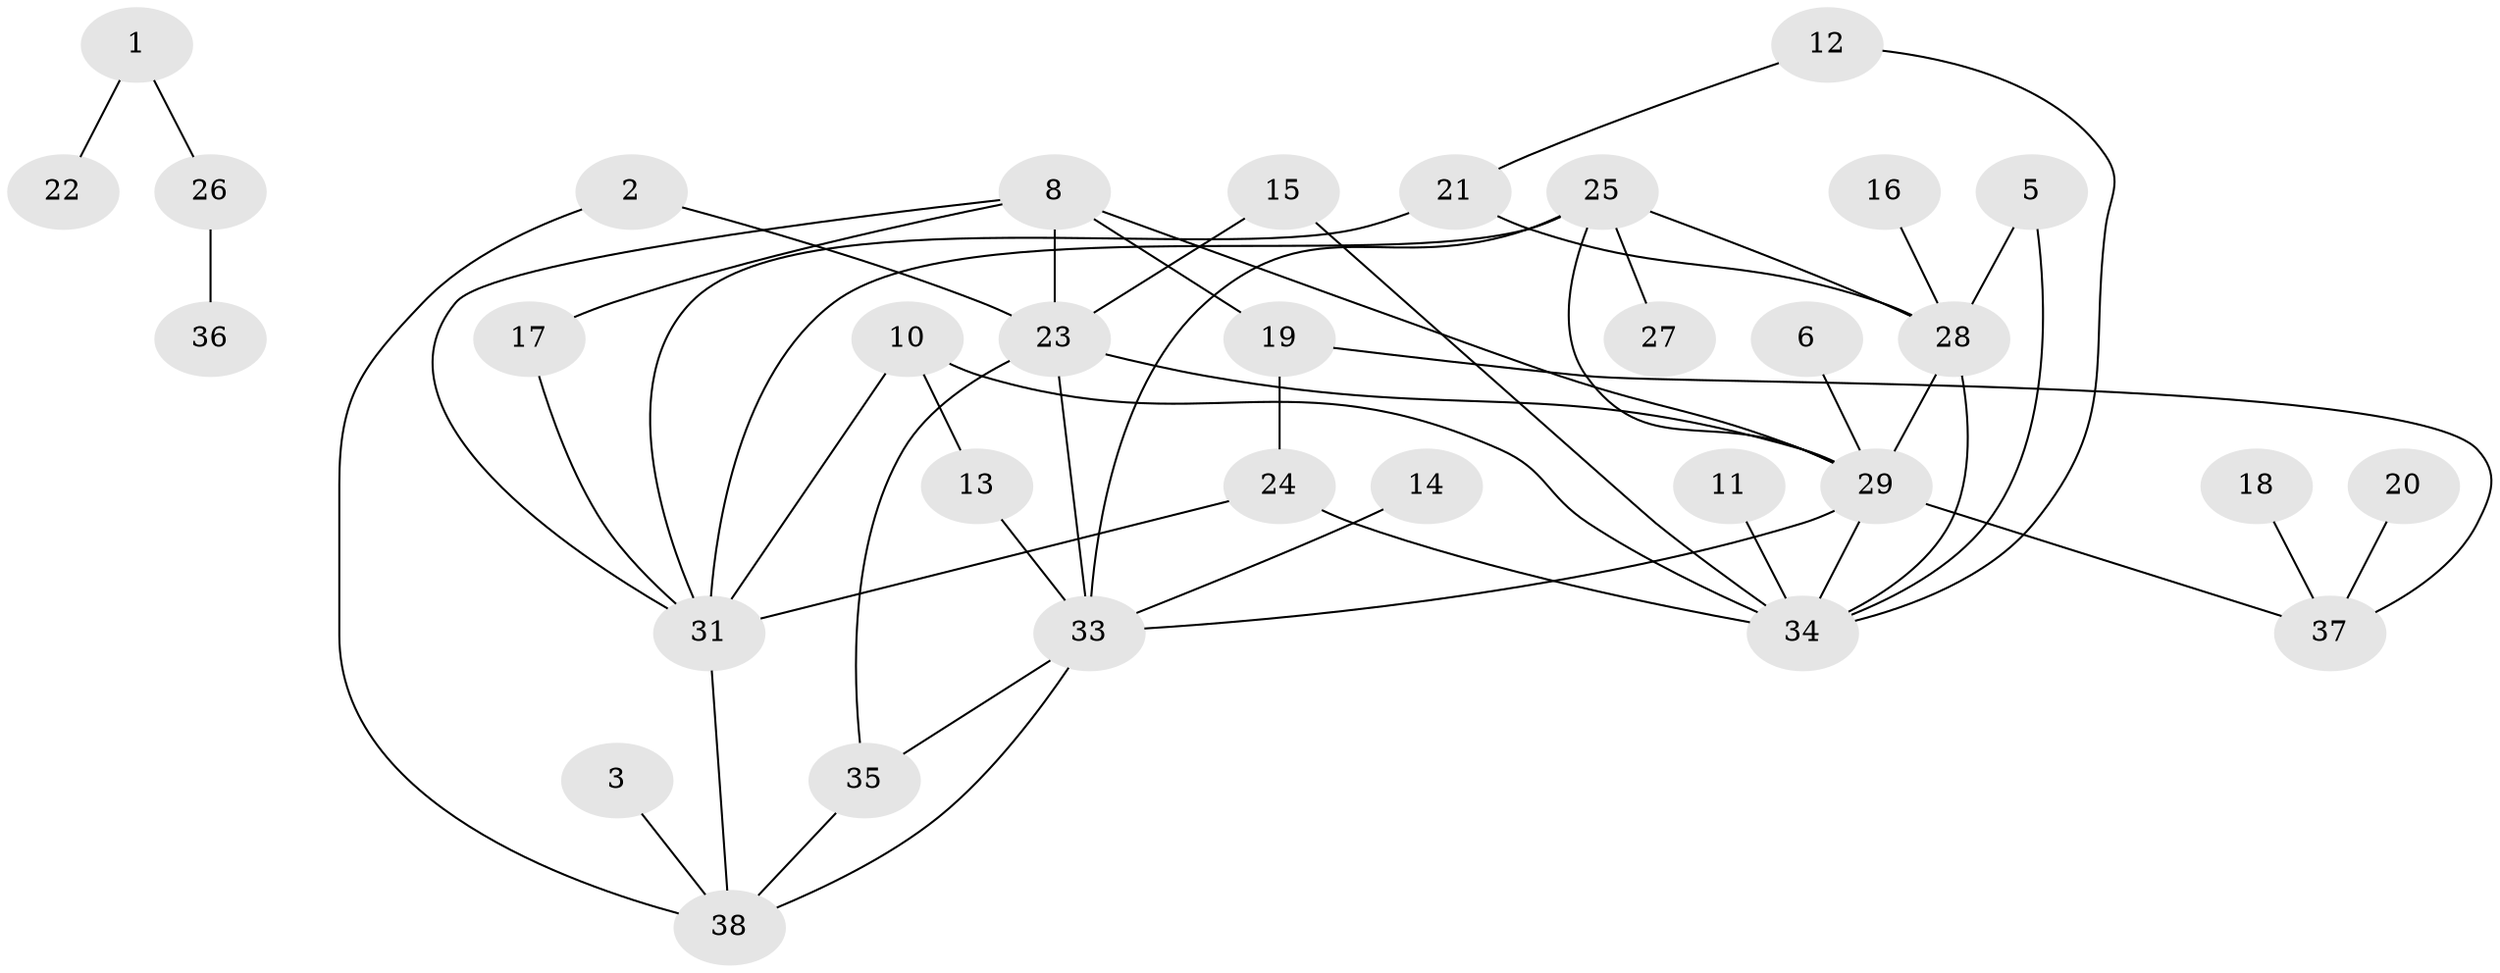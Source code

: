 // original degree distribution, {2: 0.3333333333333333, 3: 0.20512820512820512, 1: 0.23076923076923078, 4: 0.05128205128205128, 0: 0.0641025641025641, 7: 0.02564102564102564, 5: 0.07692307692307693, 6: 0.01282051282051282}
// Generated by graph-tools (version 1.1) at 2025/49/03/09/25 03:49:04]
// undirected, 33 vertices, 51 edges
graph export_dot {
graph [start="1"]
  node [color=gray90,style=filled];
  1;
  2;
  3;
  5;
  6;
  8;
  10;
  11;
  12;
  13;
  14;
  15;
  16;
  17;
  18;
  19;
  20;
  21;
  22;
  23;
  24;
  25;
  26;
  27;
  28;
  29;
  31;
  33;
  34;
  35;
  36;
  37;
  38;
  1 -- 22 [weight=1.0];
  1 -- 26 [weight=1.0];
  2 -- 23 [weight=1.0];
  2 -- 38 [weight=1.0];
  3 -- 38 [weight=1.0];
  5 -- 28 [weight=1.0];
  5 -- 34 [weight=1.0];
  6 -- 29 [weight=1.0];
  8 -- 17 [weight=1.0];
  8 -- 19 [weight=1.0];
  8 -- 23 [weight=2.0];
  8 -- 29 [weight=1.0];
  8 -- 31 [weight=1.0];
  10 -- 13 [weight=1.0];
  10 -- 31 [weight=1.0];
  10 -- 34 [weight=1.0];
  11 -- 34 [weight=1.0];
  12 -- 21 [weight=1.0];
  12 -- 34 [weight=1.0];
  13 -- 33 [weight=1.0];
  14 -- 33 [weight=1.0];
  15 -- 23 [weight=1.0];
  15 -- 34 [weight=1.0];
  16 -- 28 [weight=1.0];
  17 -- 31 [weight=1.0];
  18 -- 37 [weight=1.0];
  19 -- 24 [weight=1.0];
  19 -- 37 [weight=1.0];
  20 -- 37 [weight=1.0];
  21 -- 28 [weight=1.0];
  21 -- 31 [weight=1.0];
  23 -- 29 [weight=1.0];
  23 -- 33 [weight=1.0];
  23 -- 35 [weight=1.0];
  24 -- 31 [weight=1.0];
  24 -- 34 [weight=1.0];
  25 -- 27 [weight=1.0];
  25 -- 28 [weight=1.0];
  25 -- 29 [weight=1.0];
  25 -- 31 [weight=1.0];
  25 -- 33 [weight=1.0];
  26 -- 36 [weight=1.0];
  28 -- 29 [weight=1.0];
  28 -- 34 [weight=1.0];
  29 -- 33 [weight=1.0];
  29 -- 34 [weight=1.0];
  29 -- 37 [weight=1.0];
  31 -- 38 [weight=1.0];
  33 -- 35 [weight=1.0];
  33 -- 38 [weight=1.0];
  35 -- 38 [weight=1.0];
}
